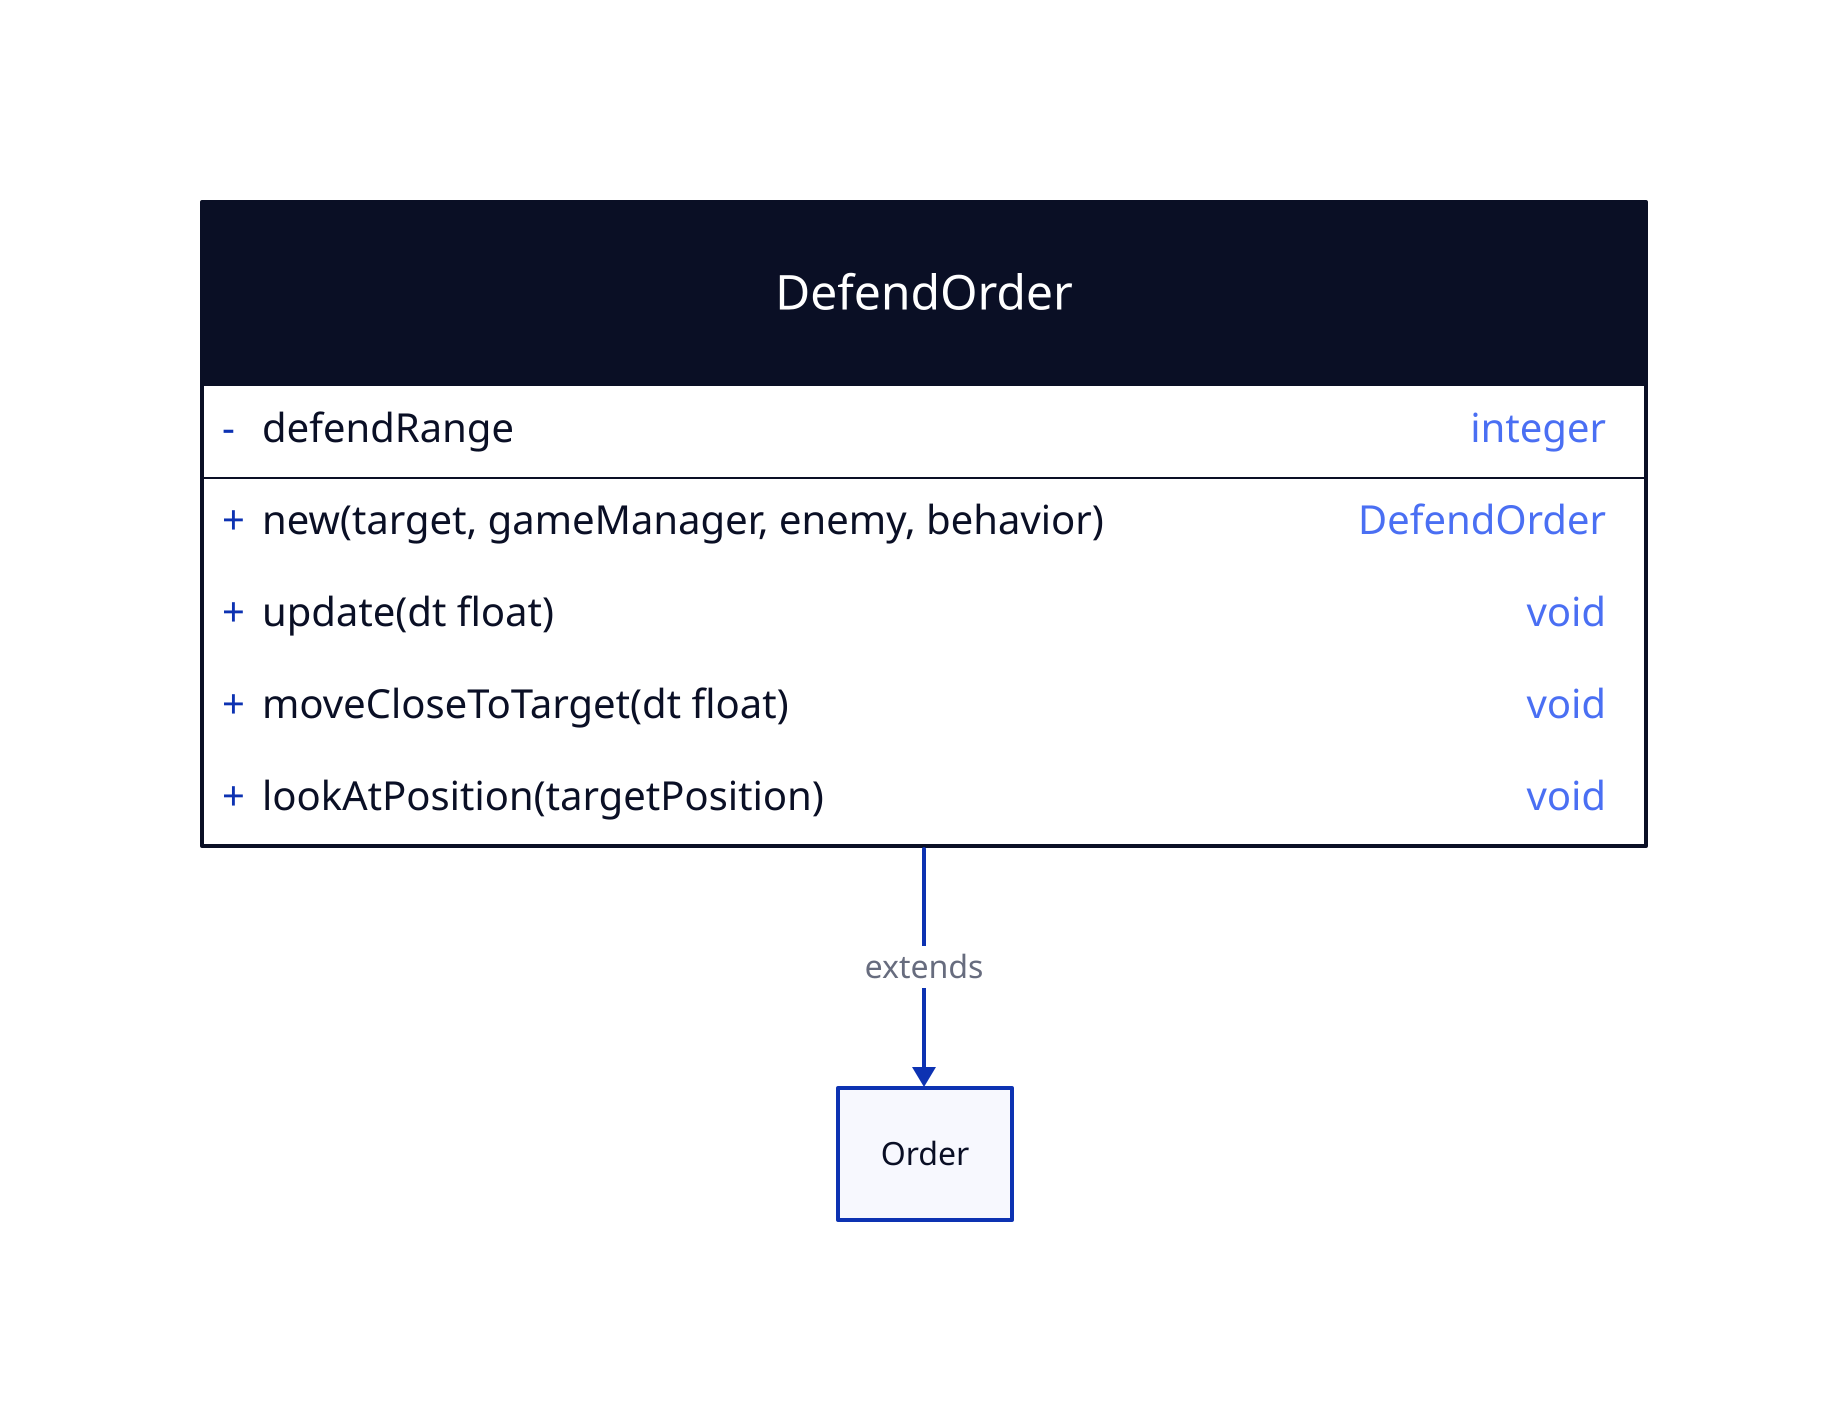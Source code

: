 DefendOrder: {
  shape: class

  -defendRange: integer

  +new(target, gameManager, enemy, behavior): DefendOrder

  +update(dt float): void
  +moveCloseToTarget(dt float): void
  lookAtPosition(targetPosition): void
}

DefendOrder -> Order: extends
